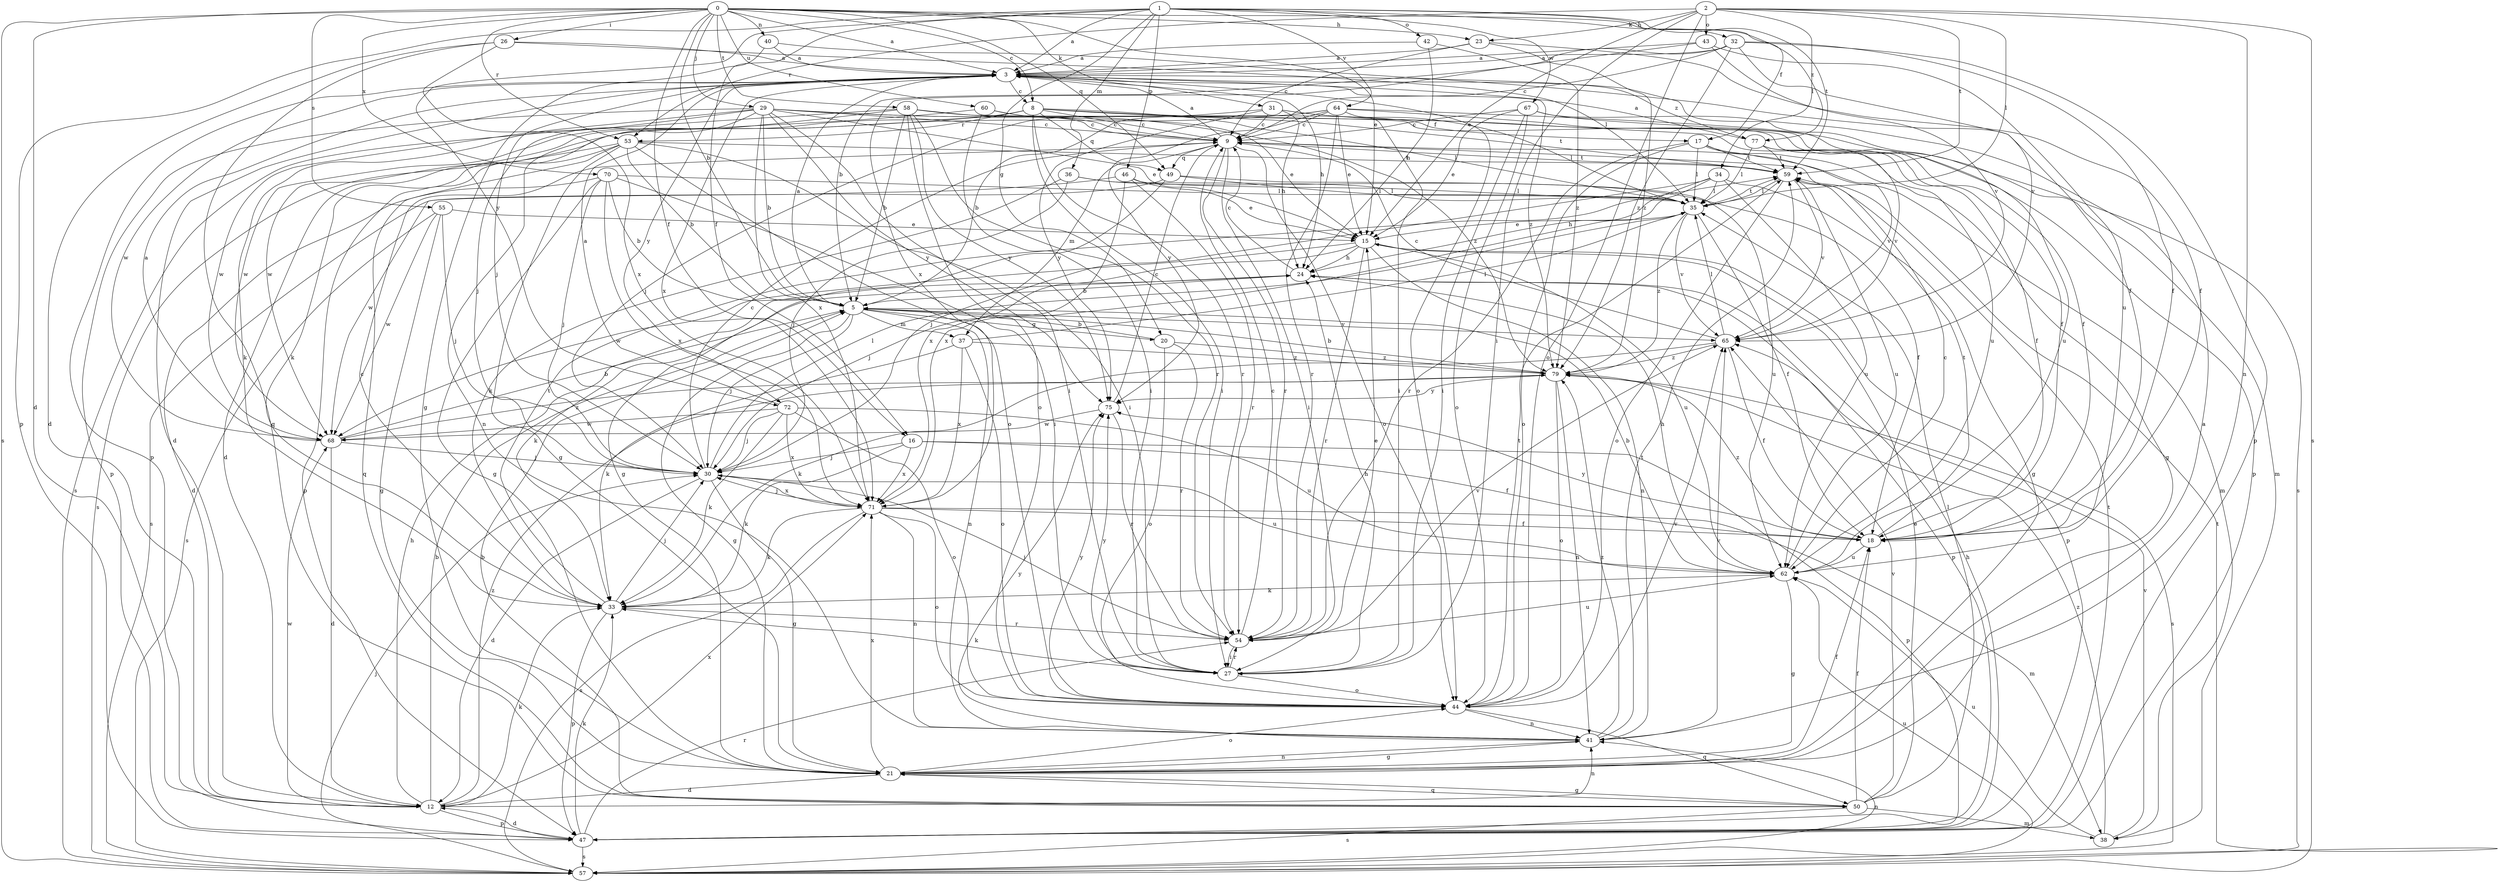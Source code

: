 strict digraph  {
0;
1;
2;
3;
5;
8;
9;
12;
15;
16;
17;
18;
20;
21;
23;
24;
26;
27;
29;
30;
31;
32;
33;
34;
35;
36;
37;
38;
40;
41;
42;
43;
44;
46;
47;
49;
50;
53;
54;
55;
57;
58;
59;
60;
62;
64;
65;
67;
68;
70;
71;
72;
75;
77;
79;
0 -> 3  [label=a];
0 -> 5  [label=b];
0 -> 8  [label=c];
0 -> 12  [label=d];
0 -> 15  [label=e];
0 -> 16  [label=f];
0 -> 23  [label=h];
0 -> 26  [label=i];
0 -> 29  [label=j];
0 -> 31  [label=k];
0 -> 40  [label=n];
0 -> 49  [label=q];
0 -> 53  [label=r];
0 -> 55  [label=s];
0 -> 57  [label=s];
0 -> 58  [label=t];
0 -> 60  [label=u];
0 -> 70  [label=x];
0 -> 77  [label=z];
1 -> 3  [label=a];
1 -> 16  [label=f];
1 -> 17  [label=f];
1 -> 20  [label=g];
1 -> 32  [label=k];
1 -> 36  [label=m];
1 -> 42  [label=o];
1 -> 46  [label=p];
1 -> 47  [label=p];
1 -> 59  [label=t];
1 -> 64  [label=v];
1 -> 67  [label=w];
1 -> 72  [label=y];
2 -> 15  [label=e];
2 -> 23  [label=h];
2 -> 27  [label=i];
2 -> 34  [label=l];
2 -> 35  [label=l];
2 -> 41  [label=n];
2 -> 43  [label=o];
2 -> 44  [label=o];
2 -> 53  [label=r];
2 -> 57  [label=s];
2 -> 59  [label=t];
3 -> 8  [label=c];
3 -> 12  [label=d];
3 -> 24  [label=h];
3 -> 30  [label=j];
3 -> 44  [label=o];
3 -> 47  [label=p];
3 -> 68  [label=w];
3 -> 71  [label=x];
3 -> 72  [label=y];
3 -> 77  [label=z];
3 -> 79  [label=z];
5 -> 3  [label=a];
5 -> 20  [label=g];
5 -> 21  [label=g];
5 -> 30  [label=j];
5 -> 37  [label=m];
5 -> 41  [label=n];
5 -> 65  [label=v];
8 -> 9  [label=c];
8 -> 17  [label=f];
8 -> 18  [label=f];
8 -> 27  [label=i];
8 -> 33  [label=k];
8 -> 35  [label=l];
8 -> 49  [label=q];
8 -> 53  [label=r];
8 -> 54  [label=r];
8 -> 68  [label=w];
9 -> 3  [label=a];
9 -> 27  [label=i];
9 -> 37  [label=m];
9 -> 38  [label=m];
9 -> 44  [label=o];
9 -> 49  [label=q];
9 -> 54  [label=r];
9 -> 59  [label=t];
12 -> 5  [label=b];
12 -> 24  [label=h];
12 -> 33  [label=k];
12 -> 41  [label=n];
12 -> 47  [label=p];
12 -> 68  [label=w];
12 -> 71  [label=x];
12 -> 79  [label=z];
15 -> 24  [label=h];
15 -> 30  [label=j];
15 -> 41  [label=n];
15 -> 47  [label=p];
15 -> 54  [label=r];
15 -> 62  [label=u];
15 -> 68  [label=w];
16 -> 18  [label=f];
16 -> 30  [label=j];
16 -> 33  [label=k];
16 -> 47  [label=p];
16 -> 71  [label=x];
17 -> 21  [label=g];
17 -> 35  [label=l];
17 -> 44  [label=o];
17 -> 54  [label=r];
17 -> 59  [label=t];
17 -> 65  [label=v];
18 -> 59  [label=t];
18 -> 62  [label=u];
18 -> 75  [label=y];
18 -> 79  [label=z];
20 -> 5  [label=b];
20 -> 44  [label=o];
20 -> 54  [label=r];
20 -> 79  [label=z];
21 -> 3  [label=a];
21 -> 12  [label=d];
21 -> 18  [label=f];
21 -> 41  [label=n];
21 -> 44  [label=o];
21 -> 50  [label=q];
21 -> 71  [label=x];
23 -> 3  [label=a];
23 -> 9  [label=c];
23 -> 18  [label=f];
23 -> 79  [label=z];
24 -> 5  [label=b];
24 -> 9  [label=c];
24 -> 33  [label=k];
24 -> 47  [label=p];
26 -> 3  [label=a];
26 -> 12  [label=d];
26 -> 35  [label=l];
26 -> 50  [label=q];
26 -> 71  [label=x];
27 -> 24  [label=h];
27 -> 33  [label=k];
27 -> 44  [label=o];
27 -> 54  [label=r];
27 -> 75  [label=y];
29 -> 5  [label=b];
29 -> 9  [label=c];
29 -> 15  [label=e];
29 -> 27  [label=i];
29 -> 30  [label=j];
29 -> 33  [label=k];
29 -> 47  [label=p];
29 -> 59  [label=t];
29 -> 68  [label=w];
29 -> 71  [label=x];
29 -> 75  [label=y];
29 -> 79  [label=z];
30 -> 9  [label=c];
30 -> 12  [label=d];
30 -> 21  [label=g];
30 -> 35  [label=l];
30 -> 62  [label=u];
30 -> 71  [label=x];
31 -> 9  [label=c];
31 -> 24  [label=h];
31 -> 30  [label=j];
31 -> 35  [label=l];
31 -> 62  [label=u];
31 -> 75  [label=y];
32 -> 3  [label=a];
32 -> 5  [label=b];
32 -> 9  [label=c];
32 -> 18  [label=f];
32 -> 47  [label=p];
32 -> 65  [label=v];
32 -> 79  [label=z];
33 -> 9  [label=c];
33 -> 30  [label=j];
33 -> 47  [label=p];
33 -> 54  [label=r];
33 -> 59  [label=t];
34 -> 21  [label=g];
34 -> 24  [label=h];
34 -> 30  [label=j];
34 -> 35  [label=l];
34 -> 62  [label=u];
34 -> 71  [label=x];
35 -> 15  [label=e];
35 -> 18  [label=f];
35 -> 59  [label=t];
35 -> 65  [label=v];
35 -> 79  [label=z];
36 -> 18  [label=f];
36 -> 30  [label=j];
36 -> 33  [label=k];
36 -> 35  [label=l];
37 -> 33  [label=k];
37 -> 35  [label=l];
37 -> 44  [label=o];
37 -> 71  [label=x];
37 -> 79  [label=z];
38 -> 62  [label=u];
38 -> 65  [label=v];
38 -> 79  [label=z];
40 -> 3  [label=a];
40 -> 18  [label=f];
40 -> 21  [label=g];
41 -> 21  [label=g];
41 -> 59  [label=t];
41 -> 65  [label=v];
41 -> 75  [label=y];
41 -> 79  [label=z];
42 -> 3  [label=a];
42 -> 24  [label=h];
42 -> 79  [label=z];
43 -> 3  [label=a];
43 -> 62  [label=u];
43 -> 65  [label=v];
43 -> 71  [label=x];
44 -> 41  [label=n];
44 -> 50  [label=q];
44 -> 59  [label=t];
44 -> 65  [label=v];
44 -> 75  [label=y];
46 -> 15  [label=e];
46 -> 35  [label=l];
46 -> 54  [label=r];
46 -> 68  [label=w];
46 -> 71  [label=x];
47 -> 12  [label=d];
47 -> 24  [label=h];
47 -> 33  [label=k];
47 -> 54  [label=r];
47 -> 57  [label=s];
47 -> 59  [label=t];
49 -> 21  [label=g];
49 -> 35  [label=l];
49 -> 57  [label=s];
49 -> 62  [label=u];
50 -> 5  [label=b];
50 -> 15  [label=e];
50 -> 18  [label=f];
50 -> 21  [label=g];
50 -> 35  [label=l];
50 -> 38  [label=m];
50 -> 57  [label=s];
50 -> 65  [label=v];
53 -> 5  [label=b];
53 -> 21  [label=g];
53 -> 27  [label=i];
53 -> 44  [label=o];
53 -> 47  [label=p];
53 -> 50  [label=q];
53 -> 57  [label=s];
53 -> 59  [label=t];
54 -> 9  [label=c];
54 -> 15  [label=e];
54 -> 27  [label=i];
54 -> 30  [label=j];
54 -> 62  [label=u];
54 -> 65  [label=v];
55 -> 15  [label=e];
55 -> 21  [label=g];
55 -> 30  [label=j];
55 -> 57  [label=s];
55 -> 68  [label=w];
57 -> 30  [label=j];
57 -> 41  [label=n];
57 -> 59  [label=t];
57 -> 62  [label=u];
58 -> 5  [label=b];
58 -> 9  [label=c];
58 -> 18  [label=f];
58 -> 41  [label=n];
58 -> 44  [label=o];
58 -> 54  [label=r];
58 -> 57  [label=s];
58 -> 75  [label=y];
59 -> 35  [label=l];
59 -> 44  [label=o];
59 -> 62  [label=u];
59 -> 65  [label=v];
60 -> 9  [label=c];
60 -> 15  [label=e];
60 -> 27  [label=i];
60 -> 68  [label=w];
62 -> 5  [label=b];
62 -> 9  [label=c];
62 -> 21  [label=g];
62 -> 24  [label=h];
62 -> 33  [label=k];
64 -> 5  [label=b];
64 -> 9  [label=c];
64 -> 12  [label=d];
64 -> 15  [label=e];
64 -> 27  [label=i];
64 -> 47  [label=p];
64 -> 54  [label=r];
64 -> 57  [label=s];
64 -> 75  [label=y];
65 -> 9  [label=c];
65 -> 18  [label=f];
65 -> 33  [label=k];
65 -> 35  [label=l];
65 -> 79  [label=z];
67 -> 9  [label=c];
67 -> 15  [label=e];
67 -> 27  [label=i];
67 -> 38  [label=m];
67 -> 44  [label=o];
67 -> 62  [label=u];
68 -> 3  [label=a];
68 -> 5  [label=b];
68 -> 12  [label=d];
68 -> 30  [label=j];
68 -> 79  [label=z];
70 -> 5  [label=b];
70 -> 12  [label=d];
70 -> 21  [label=g];
70 -> 27  [label=i];
70 -> 30  [label=j];
70 -> 35  [label=l];
70 -> 71  [label=x];
71 -> 18  [label=f];
71 -> 30  [label=j];
71 -> 33  [label=k];
71 -> 38  [label=m];
71 -> 41  [label=n];
71 -> 44  [label=o];
71 -> 57  [label=s];
72 -> 3  [label=a];
72 -> 30  [label=j];
72 -> 33  [label=k];
72 -> 44  [label=o];
72 -> 62  [label=u];
72 -> 68  [label=w];
72 -> 71  [label=x];
75 -> 9  [label=c];
75 -> 54  [label=r];
75 -> 68  [label=w];
77 -> 3  [label=a];
77 -> 18  [label=f];
77 -> 35  [label=l];
77 -> 59  [label=t];
77 -> 65  [label=v];
79 -> 5  [label=b];
79 -> 41  [label=n];
79 -> 44  [label=o];
79 -> 57  [label=s];
79 -> 75  [label=y];
}
